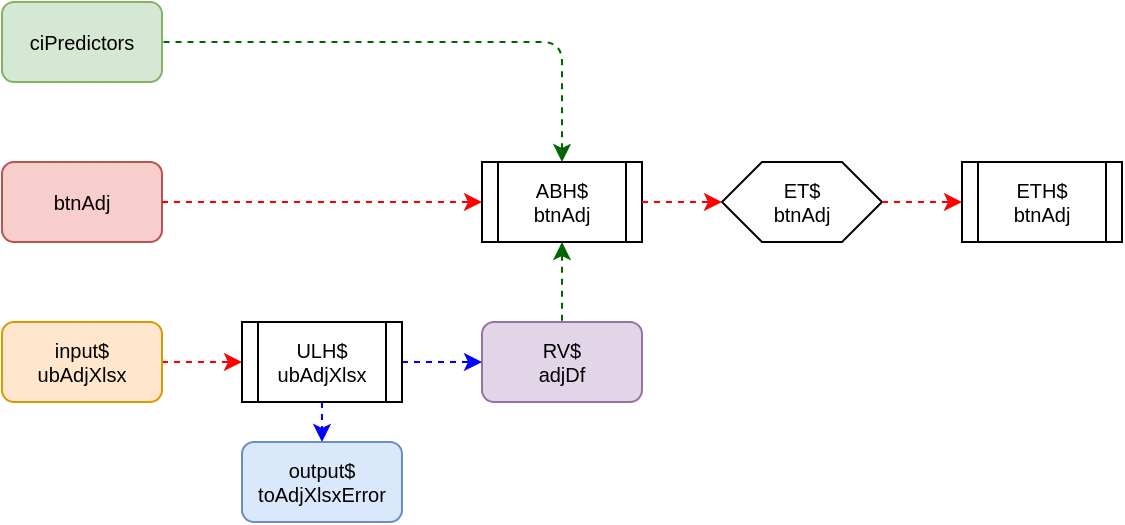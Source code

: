 <mxfile version="20.7.4" type="device"><diagram id="TN7onXZwonejpdnsnH3-" name="Page-1"><mxGraphModel dx="1440" dy="-831" grid="1" gridSize="10" guides="1" tooltips="1" connect="1" arrows="1" fold="1" page="1" pageScale="1" pageWidth="1000" pageHeight="300" math="0" shadow="0"><root><mxCell id="0"/><mxCell id="1" parent="0"/><mxCell id="SYUYxSS5kYhso55slLzQ-1" value="btnAdj" style="rounded=1;whiteSpace=wrap;html=1;fillColor=#f8cecc;strokeColor=#b85450;fontSize=10;" parent="1" vertex="1"><mxGeometry y="2480" width="80" height="40" as="geometry"/></mxCell><mxCell id="SYUYxSS5kYhso55slLzQ-69" value="" style="edgeStyle=orthogonalEdgeStyle;shape=connector;rounded=1;orthogonalLoop=1;jettySize=auto;html=1;exitX=1;exitY=0.5;exitDx=0;exitDy=0;dashed=1;labelBackgroundColor=default;strokeColor=#FF0000;fontFamily=Helvetica;fontSize=10;fontColor=#FF0000;endArrow=classic;fillColor=#fa6800;entryX=0;entryY=0.5;entryDx=0;entryDy=0;" parent="1" source="SYUYxSS5kYhso55slLzQ-8" target="U8EScKNlaVJiz4PhlLR4-34" edge="1"><mxGeometry relative="1" as="geometry"><mxPoint x="180" y="2620" as="targetPoint"/></mxGeometry></mxCell><mxCell id="SYUYxSS5kYhso55slLzQ-8" value="input$&lt;br style=&quot;font-size: 10px;&quot;&gt;ubAdjXlsx" style="rounded=1;whiteSpace=wrap;html=1;fillColor=#ffe6cc;strokeColor=#d79b00;fontSize=10;" parent="1" vertex="1"><mxGeometry y="2560" width="80" height="40" as="geometry"/></mxCell><mxCell id="SYUYxSS5kYhso55slLzQ-21" value="ciPredictors" style="rounded=1;whiteSpace=wrap;html=1;fillColor=#d5e8d4;strokeColor=#82b366;fontSize=10;" parent="1" vertex="1"><mxGeometry y="2400" width="80" height="40" as="geometry"/></mxCell><mxCell id="SYUYxSS5kYhso55slLzQ-41" value="RV$&lt;br style=&quot;font-size: 10px;&quot;&gt;adjDf" style="rounded=1;whiteSpace=wrap;html=1;fillColor=#e1d5e7;strokeColor=#9673a6;fontSize=10;" parent="1" vertex="1"><mxGeometry x="240" y="2560" width="80" height="40" as="geometry"/></mxCell><mxCell id="SYUYxSS5kYhso55slLzQ-79" style="edgeStyle=orthogonalEdgeStyle;shape=connector;rounded=1;orthogonalLoop=1;jettySize=auto;html=1;exitX=1;exitY=0.5;exitDx=0;exitDy=0;entryX=0;entryY=0.5;entryDx=0;entryDy=0;dashed=1;labelBackgroundColor=default;strokeColor=#0000FF;fontFamily=Helvetica;fontSize=10;fontColor=#0000FF;endArrow=classic;fillColor=#e51400;" parent="1" source="U8EScKNlaVJiz4PhlLR4-34" target="SYUYxSS5kYhso55slLzQ-41" edge="1"><mxGeometry relative="1" as="geometry"><mxPoint x="239.994" y="2580.698" as="sourcePoint"/><mxPoint x="360" y="2550" as="targetPoint"/></mxGeometry></mxCell><mxCell id="SYUYxSS5kYhso55slLzQ-80" value="" style="edgeStyle=orthogonalEdgeStyle;shape=connector;rounded=1;orthogonalLoop=1;jettySize=auto;html=1;entryX=0.5;entryY=0;entryDx=0;entryDy=0;dashed=1;labelBackgroundColor=default;strokeColor=#0000FF;fontFamily=Helvetica;fontSize=10;fontColor=#0000FF;endArrow=classic;fillColor=#e51400;exitX=0.5;exitY=1;exitDx=0;exitDy=0;" parent="1" source="U8EScKNlaVJiz4PhlLR4-34" target="LgC7Z0OmTgBtMzHlrseU-3" edge="1"><mxGeometry x="-0.623" relative="1" as="geometry"><mxPoint x="360" y="2620" as="targetPoint"/><mxPoint as="offset"/><mxPoint x="240" y="2581" as="sourcePoint"/><Array as="points"><mxPoint x="160" y="2600"/><mxPoint x="160" y="2600"/></Array></mxGeometry></mxCell><mxCell id="LgC7Z0OmTgBtMzHlrseU-3" value="output$&lt;br style=&quot;border-color: var(--border-color); font-size: 10px;&quot;&gt;toAdjXlsxError" style="rounded=1;whiteSpace=wrap;html=1;fillColor=#dae8fc;strokeColor=#6c8ebf;fontSize=10;" parent="1" vertex="1"><mxGeometry x="120" y="2620" width="80" height="40" as="geometry"/></mxCell><mxCell id="U8EScKNlaVJiz4PhlLR4-24" value="ETH$&lt;br style=&quot;border-color: var(--border-color); font-size: 10px;&quot;&gt;btnAdj" style="shape=process;whiteSpace=wrap;html=1;backgroundOutline=1;fontSize=10;" parent="1" vertex="1"><mxGeometry x="480" y="2480" width="80" height="40" as="geometry"/></mxCell><mxCell id="U8EScKNlaVJiz4PhlLR4-28" value="ET$&lt;br style=&quot;border-color: var(--border-color); font-size: 10px;&quot;&gt;btnAdj" style="shape=hexagon;perimeter=hexagonPerimeter2;whiteSpace=wrap;html=1;fixedSize=1;fontSize=10;" parent="1" vertex="1"><mxGeometry x="360" y="2480" width="80" height="40" as="geometry"/></mxCell><mxCell id="U8EScKNlaVJiz4PhlLR4-33" value="ABH$&lt;br style=&quot;border-color: var(--border-color); font-size: 10px;&quot;&gt;btnAdj" style="shape=process;whiteSpace=wrap;html=1;backgroundOutline=1;fontSize=10;" parent="1" vertex="1"><mxGeometry x="240" y="2480" width="80" height="40" as="geometry"/></mxCell><mxCell id="U8EScKNlaVJiz4PhlLR4-34" value="ULH$&lt;br style=&quot;font-size: 10px;&quot;&gt;ubAdjXlsx" style="shape=process;whiteSpace=wrap;html=1;backgroundOutline=1;fontSize=10;" parent="1" vertex="1"><mxGeometry x="120" y="2560" width="80" height="40" as="geometry"/></mxCell><mxCell id="U8EScKNlaVJiz4PhlLR4-43" value="" style="edgeStyle=orthogonalEdgeStyle;shape=connector;rounded=1;orthogonalLoop=1;jettySize=auto;html=1;exitX=1;exitY=0.5;exitDx=0;exitDy=0;dashed=1;labelBackgroundColor=default;strokeColor=#FF0000;fontFamily=Helvetica;fontSize=10;fontColor=#FF0000;endArrow=classic;fillColor=#fa6800;entryX=0;entryY=0.5;entryDx=0;entryDy=0;" parent="1" source="SYUYxSS5kYhso55slLzQ-1" target="U8EScKNlaVJiz4PhlLR4-33" edge="1"><mxGeometry relative="1" as="geometry"><mxPoint x="90" y="2400" as="sourcePoint"/><mxPoint x="190" y="2530" as="targetPoint"/></mxGeometry></mxCell><mxCell id="U8EScKNlaVJiz4PhlLR4-44" value="" style="edgeStyle=orthogonalEdgeStyle;shape=connector;rounded=1;orthogonalLoop=1;jettySize=auto;html=1;exitX=1;exitY=0.5;exitDx=0;exitDy=0;dashed=1;labelBackgroundColor=default;strokeColor=#FF0000;fontFamily=Helvetica;fontSize=10;fontColor=#FF0000;endArrow=classic;fillColor=#fa6800;entryX=0;entryY=0.5;entryDx=0;entryDy=0;" parent="1" source="U8EScKNlaVJiz4PhlLR4-33" target="U8EScKNlaVJiz4PhlLR4-28" edge="1"><mxGeometry relative="1" as="geometry"><mxPoint x="240" y="2500" as="sourcePoint"/><mxPoint x="360" y="2500" as="targetPoint"/></mxGeometry></mxCell><mxCell id="U8EScKNlaVJiz4PhlLR4-46" value="" style="edgeStyle=orthogonalEdgeStyle;shape=connector;rounded=1;orthogonalLoop=1;jettySize=auto;html=1;entryX=0.5;entryY=0;entryDx=0;entryDy=0;dashed=1;labelBackgroundColor=default;strokeColor=#006600;fontFamily=Helvetica;fontSize=10;fontColor=#006600;startArrow=classic;startFill=1;endArrow=none;endFill=0;fillColor=#008a00;exitX=0.5;exitY=1;exitDx=0;exitDy=0;" parent="1" source="U8EScKNlaVJiz4PhlLR4-33" target="SYUYxSS5kYhso55slLzQ-41" edge="1"><mxGeometry relative="1" as="geometry"><mxPoint x="350" y="2540" as="sourcePoint"/><mxPoint x="880" y="2210" as="targetPoint"/><Array as="points"/></mxGeometry></mxCell><mxCell id="U8EScKNlaVJiz4PhlLR4-47" value="" style="edgeStyle=orthogonalEdgeStyle;shape=connector;rounded=1;orthogonalLoop=1;jettySize=auto;html=1;entryX=1;entryY=0.5;entryDx=0;entryDy=0;dashed=1;labelBackgroundColor=default;strokeColor=#006600;fontFamily=Helvetica;fontSize=10;fontColor=#006600;startArrow=classic;startFill=1;endArrow=none;endFill=0;fillColor=#008a00;exitX=0.5;exitY=0;exitDx=0;exitDy=0;" parent="1" source="U8EScKNlaVJiz4PhlLR4-33" target="SYUYxSS5kYhso55slLzQ-21" edge="1"><mxGeometry x="0.472" relative="1" as="geometry"><mxPoint x="200" y="2470" as="sourcePoint"/><mxPoint x="950" y="2530" as="targetPoint"/><Array as="points"><mxPoint x="280" y="2420"/></Array><mxPoint as="offset"/></mxGeometry></mxCell><mxCell id="U8EScKNlaVJiz4PhlLR4-48" value="" style="edgeStyle=orthogonalEdgeStyle;shape=connector;rounded=1;orthogonalLoop=1;jettySize=auto;html=1;exitX=1;exitY=0.5;exitDx=0;exitDy=0;entryX=0;entryY=0.5;entryDx=0;entryDy=0;dashed=1;labelBackgroundColor=default;strokeColor=#FF0000;fontFamily=Helvetica;fontSize=10;fontColor=#FF0000;endArrow=classic;fillColor=#e51400;" parent="1" source="U8EScKNlaVJiz4PhlLR4-28" target="U8EScKNlaVJiz4PhlLR4-24" edge="1"><mxGeometry relative="1" as="geometry"><mxPoint x="680" y="2500" as="sourcePoint"/><mxPoint x="780.0" y="2500" as="targetPoint"/></mxGeometry></mxCell></root></mxGraphModel></diagram></mxfile>
